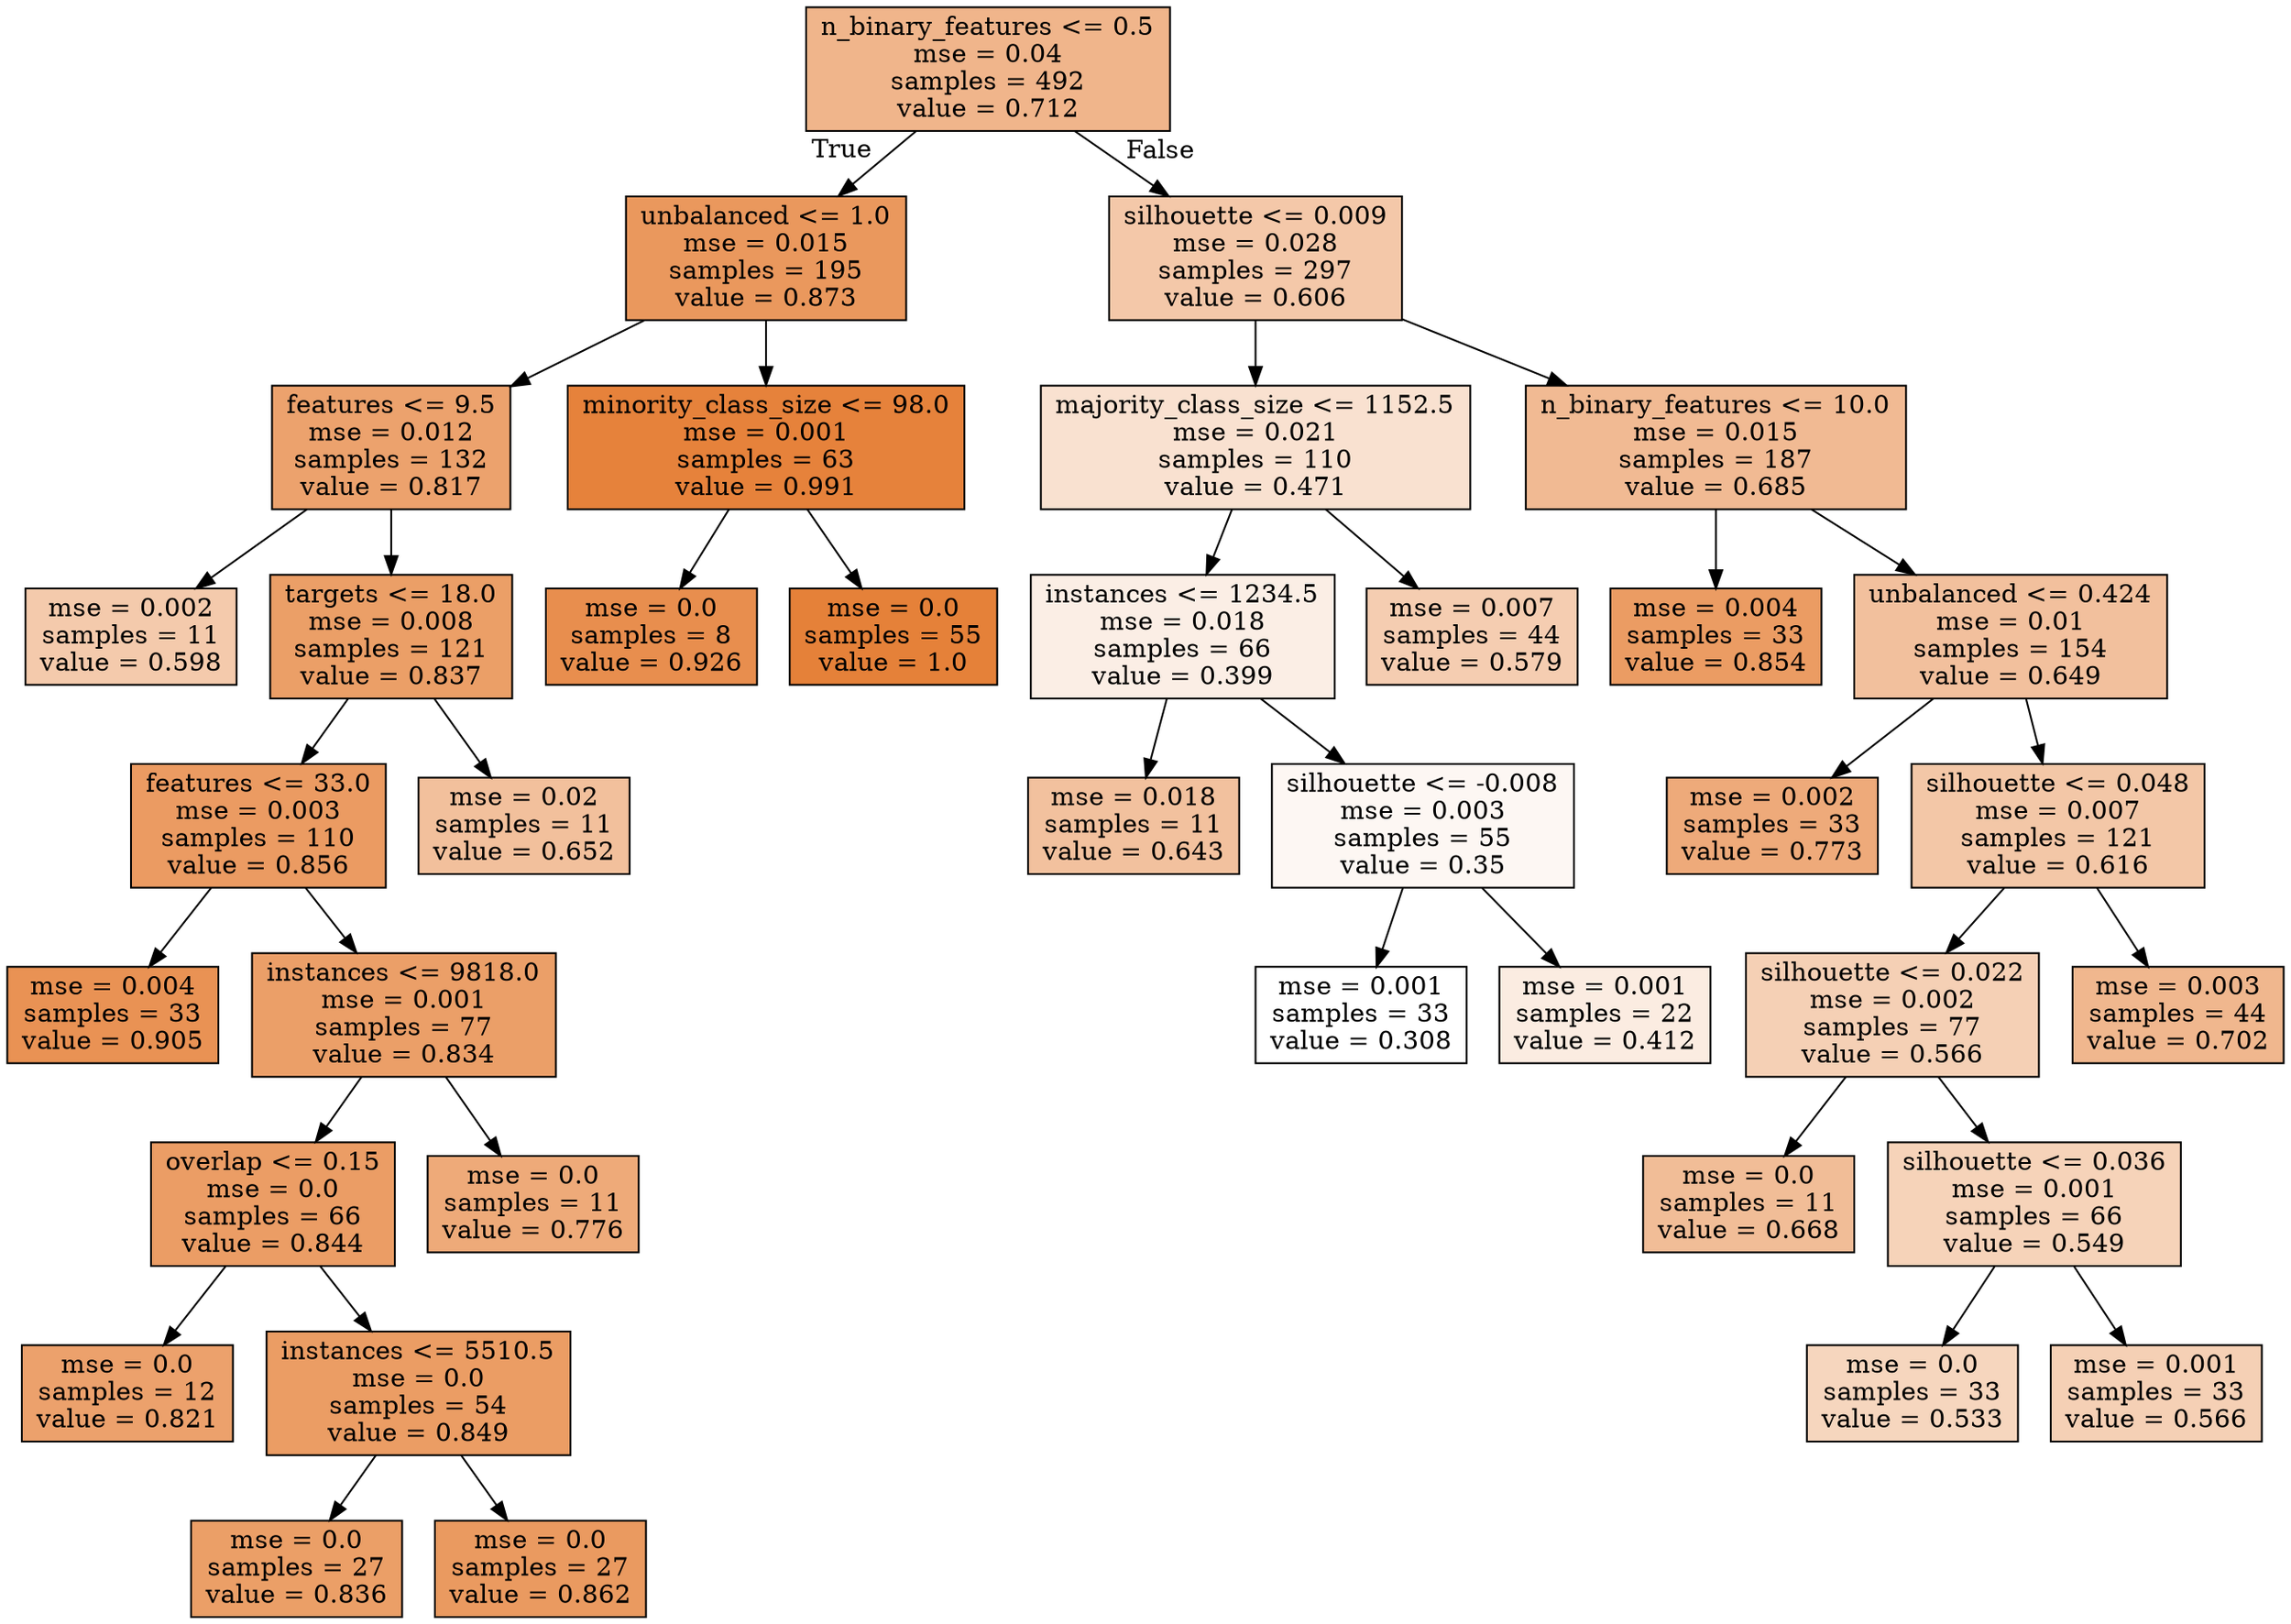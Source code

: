 digraph Tree {
node [shape=box, style="filled", color="black"] ;
0 [label="n_binary_features <= 0.5\nmse = 0.04\nsamples = 492\nvalue = 0.712", fillcolor="#e5813995"] ;
1 [label="unbalanced <= 1.0\nmse = 0.015\nsamples = 195\nvalue = 0.873", fillcolor="#e58139d0"] ;
0 -> 1 [labeldistance=2.5, labelangle=45, headlabel="True"] ;
2 [label="features <= 9.5\nmse = 0.012\nsamples = 132\nvalue = 0.817", fillcolor="#e58139bc"] ;
1 -> 2 ;
3 [label="mse = 0.002\nsamples = 11\nvalue = 0.598", fillcolor="#e581396b"] ;
2 -> 3 ;
4 [label="targets <= 18.0\nmse = 0.008\nsamples = 121\nvalue = 0.837", fillcolor="#e58139c3"] ;
2 -> 4 ;
5 [label="features <= 33.0\nmse = 0.003\nsamples = 110\nvalue = 0.856", fillcolor="#e58139ca"] ;
4 -> 5 ;
6 [label="mse = 0.004\nsamples = 33\nvalue = 0.905", fillcolor="#e58139dc"] ;
5 -> 6 ;
7 [label="instances <= 9818.0\nmse = 0.001\nsamples = 77\nvalue = 0.834", fillcolor="#e58139c2"] ;
5 -> 7 ;
8 [label="overlap <= 0.15\nmse = 0.0\nsamples = 66\nvalue = 0.844", fillcolor="#e58139c6"] ;
7 -> 8 ;
9 [label="mse = 0.0\nsamples = 12\nvalue = 0.821", fillcolor="#e58139bd"] ;
8 -> 9 ;
10 [label="instances <= 5510.5\nmse = 0.0\nsamples = 54\nvalue = 0.849", fillcolor="#e58139c7"] ;
8 -> 10 ;
11 [label="mse = 0.0\nsamples = 27\nvalue = 0.836", fillcolor="#e58139c3"] ;
10 -> 11 ;
12 [label="mse = 0.0\nsamples = 27\nvalue = 0.862", fillcolor="#e58139cc"] ;
10 -> 12 ;
13 [label="mse = 0.0\nsamples = 11\nvalue = 0.776", fillcolor="#e58139ac"] ;
7 -> 13 ;
14 [label="mse = 0.02\nsamples = 11\nvalue = 0.652", fillcolor="#e581397f"] ;
4 -> 14 ;
15 [label="minority_class_size <= 98.0\nmse = 0.001\nsamples = 63\nvalue = 0.991", fillcolor="#e58139fc"] ;
1 -> 15 ;
16 [label="mse = 0.0\nsamples = 8\nvalue = 0.926", fillcolor="#e58139e4"] ;
15 -> 16 ;
17 [label="mse = 0.0\nsamples = 55\nvalue = 1.0", fillcolor="#e58139ff"] ;
15 -> 17 ;
18 [label="silhouette <= 0.009\nmse = 0.028\nsamples = 297\nvalue = 0.606", fillcolor="#e581396e"] ;
0 -> 18 [labeldistance=2.5, labelangle=-45, headlabel="False"] ;
19 [label="majority_class_size <= 1152.5\nmse = 0.021\nsamples = 110\nvalue = 0.471", fillcolor="#e581393c"] ;
18 -> 19 ;
20 [label="instances <= 1234.5\nmse = 0.018\nsamples = 66\nvalue = 0.399", fillcolor="#e5813921"] ;
19 -> 20 ;
21 [label="mse = 0.018\nsamples = 11\nvalue = 0.643", fillcolor="#e581397c"] ;
20 -> 21 ;
22 [label="silhouette <= -0.008\nmse = 0.003\nsamples = 55\nvalue = 0.35", fillcolor="#e581390f"] ;
20 -> 22 ;
23 [label="mse = 0.001\nsamples = 33\nvalue = 0.308", fillcolor="#e5813900"] ;
22 -> 23 ;
24 [label="mse = 0.001\nsamples = 22\nvalue = 0.412", fillcolor="#e5813926"] ;
22 -> 24 ;
25 [label="mse = 0.007\nsamples = 44\nvalue = 0.579", fillcolor="#e5813964"] ;
19 -> 25 ;
26 [label="n_binary_features <= 10.0\nmse = 0.015\nsamples = 187\nvalue = 0.685", fillcolor="#e581398b"] ;
18 -> 26 ;
27 [label="mse = 0.004\nsamples = 33\nvalue = 0.854", fillcolor="#e58139c9"] ;
26 -> 27 ;
28 [label="unbalanced <= 0.424\nmse = 0.01\nsamples = 154\nvalue = 0.649", fillcolor="#e581397e"] ;
26 -> 28 ;
29 [label="mse = 0.002\nsamples = 33\nvalue = 0.773", fillcolor="#e58139ab"] ;
28 -> 29 ;
30 [label="silhouette <= 0.048\nmse = 0.007\nsamples = 121\nvalue = 0.616", fillcolor="#e5813971"] ;
28 -> 30 ;
31 [label="silhouette <= 0.022\nmse = 0.002\nsamples = 77\nvalue = 0.566", fillcolor="#e581395f"] ;
30 -> 31 ;
32 [label="mse = 0.0\nsamples = 11\nvalue = 0.668", fillcolor="#e5813985"] ;
31 -> 32 ;
33 [label="silhouette <= 0.036\nmse = 0.001\nsamples = 66\nvalue = 0.549", fillcolor="#e5813959"] ;
31 -> 33 ;
34 [label="mse = 0.0\nsamples = 33\nvalue = 0.533", fillcolor="#e5813953"] ;
33 -> 34 ;
35 [label="mse = 0.001\nsamples = 33\nvalue = 0.566", fillcolor="#e581395f"] ;
33 -> 35 ;
36 [label="mse = 0.003\nsamples = 44\nvalue = 0.702", fillcolor="#e5813991"] ;
30 -> 36 ;
}